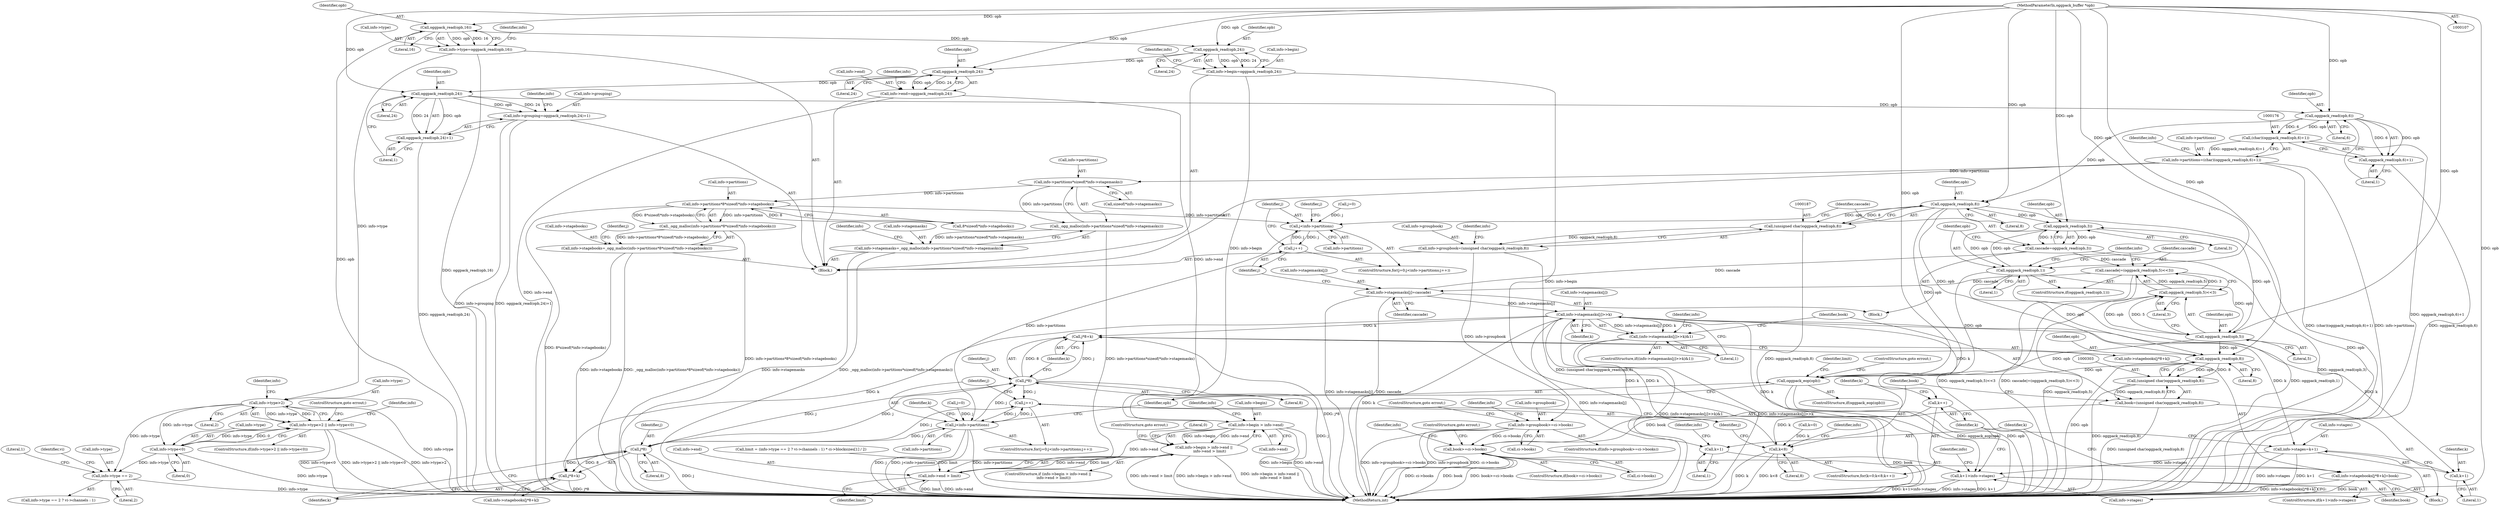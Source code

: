 digraph "0_Android_eeb4e45d5683f88488c083ecf142dc89bc3f0b47_9@API" {
"1000132" [label="(Call,oggpack_read(opb,16))"];
"1000110" [label="(MethodParameterIn,oggpack_buffer *opb)"];
"1000128" [label="(Call,info->type=oggpack_read(opb,16))"];
"1000137" [label="(Call,info->type>2)"];
"1000136" [label="(Call,info->type>2 || info->type<0)"];
"1000142" [label="(Call,info->type<0)"];
"1000361" [label="(Call,info->type == 2)"];
"1000152" [label="(Call,oggpack_read(opb,24))"];
"1000148" [label="(Call,info->begin=oggpack_read(opb,24))"];
"1000379" [label="(Call,info->begin > info->end)"];
"1000378" [label="(Call,info->begin > info->end ||\n          info->end > limit)"];
"1000386" [label="(Call,info->end > limit)"];
"1000159" [label="(Call,oggpack_read(opb,24))"];
"1000155" [label="(Call,info->end=oggpack_read(opb,24))"];
"1000167" [label="(Call,oggpack_read(opb,24))"];
"1000162" [label="(Call,info->grouping=oggpack_read(opb,24)+1)"];
"1000166" [label="(Call,oggpack_read(opb,24)+1)"];
"1000178" [label="(Call,oggpack_read(opb,6))"];
"1000175" [label="(Call,(char)(oggpack_read(opb,6)+1))"];
"1000171" [label="(Call,info->partitions=(char)(oggpack_read(opb,6)+1))"];
"1000205" [label="(Call,info->partitions*sizeof(*info->stagemasks))"];
"1000204" [label="(Call,_ogg_malloc(info->partitions*sizeof(*info->stagemasks)))"];
"1000200" [label="(Call,info->stagemasks=_ogg_malloc(info->partitions*sizeof(*info->stagemasks)))"];
"1000219" [label="(Call,info->partitions*8*sizeof(*info->stagebooks))"];
"1000218" [label="(Call,_ogg_malloc(info->partitions*8*sizeof(*info->stagebooks)))"];
"1000214" [label="(Call,info->stagebooks=_ogg_malloc(info->partitions*8*sizeof(*info->stagebooks)))"];
"1000234" [label="(Call,j<info->partitions)"];
"1000239" [label="(Call,j++)"];
"1000270" [label="(Call,j<info->partitions)"];
"1000275" [label="(Call,j++)"];
"1000320" [label="(Call,j*8)"];
"1000319" [label="(Call,j*8+k)"];
"1000347" [label="(Call,j*8)"];
"1000346" [label="(Call,j*8+k)"];
"1000177" [label="(Call,oggpack_read(opb,6)+1)"];
"1000188" [label="(Call,oggpack_read(opb,8))"];
"1000186" [label="(Call,(unsigned char)oggpack_read(opb,8))"];
"1000182" [label="(Call,info->groupbook=(unsigned char)oggpack_read(opb,8))"];
"1000192" [label="(Call,info->groupbook>=ci->books)"];
"1000308" [label="(Call,book>=ci->books)"];
"1000314" [label="(Call,info->stagebooks[j*8+k]=book)"];
"1000245" [label="(Call,oggpack_read(opb,3))"];
"1000243" [label="(Call,cascade=oggpack_read(opb,3))"];
"1000252" [label="(Call,cascade|=(oggpack_read(opb,5)<<3))"];
"1000259" [label="(Call,info->stagemasks[j]=cascade)"];
"1000290" [label="(Call,info->stagemasks[j]>>k)"];
"1000285" [label="(Call,k++)"];
"1000282" [label="(Call,k<8)"];
"1000289" [label="(Call,(info->stagemasks[j]>>k)&1)"];
"1000326" [label="(Call,k+1>info->stages)"];
"1000327" [label="(Call,k+1)"];
"1000333" [label="(Call,info->stages=k+1)"];
"1000337" [label="(Call,k+1)"];
"1000249" [label="(Call,oggpack_read(opb,1))"];
"1000255" [label="(Call,oggpack_read(opb,5))"];
"1000254" [label="(Call,oggpack_read(opb,5)<<3)"];
"1000304" [label="(Call,oggpack_read(opb,8))"];
"1000302" [label="(Call,(unsigned char)oggpack_read(opb,8))"];
"1000300" [label="(Call,book=(unsigned char)oggpack_read(opb,8))"];
"1000353" [label="(Call,oggpack_eop(opb))"];
"1000342" [label="(Call,info->stagebooks[j*8+k])"];
"1000177" [label="(Call,oggpack_read(opb,6)+1)"];
"1000305" [label="(Identifier,opb)"];
"1000215" [label="(Call,info->stagebooks)"];
"1000333" [label="(Call,info->stages=k+1)"];
"1000111" [label="(Block,)"];
"1000230" [label="(ControlStructure,for(j=0;j<info->partitions;j++))"];
"1000321" [label="(Identifier,j)"];
"1000153" [label="(Identifier,opb)"];
"1000235" [label="(Identifier,j)"];
"1000350" [label="(Identifier,k)"];
"1000358" [label="(Identifier,limit)"];
"1000236" [label="(Call,info->partitions)"];
"1000308" [label="(Call,book>=ci->books)"];
"1000247" [label="(Literal,3)"];
"1000360" [label="(Call,info->type == 2 ? vi->channels : 1)"];
"1000216" [label="(Identifier,info)"];
"1000400" [label="(MethodReturn,int)"];
"1000326" [label="(Call,k+1>info->stages)"];
"1000171" [label="(Call,info->partitions=(char)(oggpack_read(opb,6)+1))"];
"1000154" [label="(Literal,24)"];
"1000288" [label="(ControlStructure,if((info->stagemasks[j]>>k)&1))"];
"1000234" [label="(Call,j<info->partitions)"];
"1000354" [label="(Identifier,opb)"];
"1000240" [label="(Identifier,j)"];
"1000172" [label="(Call,info->partitions)"];
"1000265" [label="(Identifier,cascade)"];
"1000304" [label="(Call,oggpack_read(opb,8))"];
"1000268" [label="(Identifier,j)"];
"1000250" [label="(Identifier,opb)"];
"1000232" [label="(Identifier,j)"];
"1000285" [label="(Call,k++)"];
"1000293" [label="(Identifier,info)"];
"1000193" [label="(Call,info->groupbook)"];
"1000392" [label="(ControlStructure,goto errout;)"];
"1000255" [label="(Call,oggpack_read(opb,5))"];
"1000219" [label="(Call,info->partitions*8*sizeof(*info->stagebooks))"];
"1000180" [label="(Literal,6)"];
"1000266" [label="(ControlStructure,for(j=0;j<info->partitions;j++))"];
"1000378" [label="(Call,info->begin > info->end ||\n          info->end > limit)"];
"1000258" [label="(Literal,3)"];
"1000361" [label="(Call,info->type == 2)"];
"1000147" [label="(ControlStructure,goto errout;)"];
"1000142" [label="(Call,info->type<0)"];
"1000184" [label="(Identifier,info)"];
"1000344" [label="(Identifier,info)"];
"1000199" [label="(ControlStructure,goto errout;)"];
"1000320" [label="(Call,j*8)"];
"1000357" [label="(Call,limit = (info->type == 2 ? vi->channels : 1) * ci->blocksizes[1] / 2)"];
"1000383" [label="(Call,info->end)"];
"1000329" [label="(Literal,1)"];
"1000135" [label="(ControlStructure,if(info->type>2 || info->type<0))"];
"1000386" [label="(Call,info->end > limit)"];
"1000272" [label="(Call,info->partitions)"];
"1000110" [label="(MethodParameterIn,oggpack_buffer *opb)"];
"1000156" [label="(Call,info->end)"];
"1000278" [label="(ControlStructure,for(k=0;k<8;k++))"];
"1000262" [label="(Identifier,info)"];
"1000335" [label="(Identifier,info)"];
"1000183" [label="(Call,info->groupbook)"];
"1000241" [label="(Block,)"];
"1000348" [label="(Identifier,j)"];
"1000249" [label="(Call,oggpack_read(opb,1))"];
"1000271" [label="(Identifier,j)"];
"1000192" [label="(Call,info->groupbook>=ci->books)"];
"1000314" [label="(Call,info->stagebooks[j*8+k]=book)"];
"1000390" [label="(Identifier,limit)"];
"1000388" [label="(Identifier,info)"];
"1000347" [label="(Call,j*8)"];
"1000322" [label="(Literal,8)"];
"1000166" [label="(Call,oggpack_read(opb,24)+1)"];
"1000317" [label="(Identifier,info)"];
"1000139" [label="(Identifier,info)"];
"1000310" [label="(Call,ci->books)"];
"1000315" [label="(Call,info->stagebooks[j*8+k])"];
"1000173" [label="(Identifier,info)"];
"1000324" [label="(Identifier,book)"];
"1000280" [label="(Identifier,k)"];
"1000296" [label="(Identifier,k)"];
"1000270" [label="(Call,j<info->partitions)"];
"1000338" [label="(Identifier,k)"];
"1000161" [label="(Literal,24)"];
"1000346" [label="(Call,j*8+k)"];
"1000128" [label="(Call,info->type=oggpack_read(opb,16))"];
"1000231" [label="(Call,j=0)"];
"1000182" [label="(Call,info->groupbook=(unsigned char)oggpack_read(opb,8))"];
"1000214" [label="(Call,info->stagebooks=_ogg_malloc(info->partitions*8*sizeof(*info->stagebooks)))"];
"1000309" [label="(Identifier,book)"];
"1000323" [label="(Identifier,k)"];
"1000194" [label="(Identifier,info)"];
"1000205" [label="(Call,info->partitions*sizeof(*info->stagemasks))"];
"1000129" [label="(Call,info->type)"];
"1000206" [label="(Call,info->partitions)"];
"1000289" [label="(Call,(info->stagemasks[j]>>k)&1)"];
"1000353" [label="(Call,oggpack_eop(opb))"];
"1000284" [label="(Literal,8)"];
"1000175" [label="(Call,(char)(oggpack_read(opb,6)+1))"];
"1000196" [label="(Call,ci->books)"];
"1000152" [label="(Call,oggpack_read(opb,24))"];
"1000202" [label="(Identifier,info)"];
"1000168" [label="(Identifier,opb)"];
"1000220" [label="(Call,info->partitions)"];
"1000188" [label="(Call,oggpack_read(opb,8))"];
"1000259" [label="(Call,info->stagemasks[j]=cascade)"];
"1000159" [label="(Call,oggpack_read(opb,24))"];
"1000189" [label="(Identifier,opb)"];
"1000302" [label="(Call,(unsigned char)oggpack_read(opb,8))"];
"1000162" [label="(Call,info->grouping=oggpack_read(opb,24)+1)"];
"1000283" [label="(Identifier,k)"];
"1000367" [label="(Identifier,vi)"];
"1000297" [label="(Literal,1)"];
"1000301" [label="(Identifier,book)"];
"1000267" [label="(Call,j=0)"];
"1000245" [label="(Call,oggpack_read(opb,3))"];
"1000254" [label="(Call,oggpack_read(opb,5)<<3)"];
"1000276" [label="(Identifier,j)"];
"1000291" [label="(Call,info->stagemasks[j])"];
"1000146" [label="(Literal,0)"];
"1000150" [label="(Identifier,info)"];
"1000387" [label="(Call,info->end)"];
"1000190" [label="(Literal,8)"];
"1000327" [label="(Call,k+1)"];
"1000279" [label="(Call,k=0)"];
"1000141" [label="(Literal,2)"];
"1000169" [label="(Literal,24)"];
"1000191" [label="(ControlStructure,if(info->groupbook>=ci->books))"];
"1000149" [label="(Call,info->begin)"];
"1000256" [label="(Identifier,opb)"];
"1000377" [label="(ControlStructure,if (info->begin > info->end ||\n          info->end > limit))"];
"1000337" [label="(Call,k+1)"];
"1000160" [label="(Identifier,opb)"];
"1000218" [label="(Call,_ogg_malloc(info->partitions*8*sizeof(*info->stagebooks)))"];
"1000325" [label="(ControlStructure,if(k+1>info->stages))"];
"1000157" [label="(Identifier,info)"];
"1000246" [label="(Identifier,opb)"];
"1000239" [label="(Call,j++)"];
"1000275" [label="(Call,j++)"];
"1000282" [label="(Call,k<8)"];
"1000362" [label="(Call,info->type)"];
"1000181" [label="(Literal,1)"];
"1000138" [label="(Call,info->type)"];
"1000167" [label="(Call,oggpack_read(opb,24))"];
"1000178" [label="(Call,oggpack_read(opb,6))"];
"1000243" [label="(Call,cascade=oggpack_read(opb,3))"];
"1000253" [label="(Identifier,cascade)"];
"1000155" [label="(Call,info->end=oggpack_read(opb,24))"];
"1000209" [label="(Call,sizeof(*info->stagemasks))"];
"1000394" [label="(Literal,0)"];
"1000133" [label="(Identifier,opb)"];
"1000290" [label="(Call,info->stagemasks[j]>>k)"];
"1000352" [label="(ControlStructure,if(oggpack_eop(opb)))"];
"1000204" [label="(Call,_ogg_malloc(info->partitions*sizeof(*info->stagemasks)))"];
"1000186" [label="(Call,(unsigned char)oggpack_read(opb,8))"];
"1000132" [label="(Call,oggpack_read(opb,16))"];
"1000349" [label="(Literal,8)"];
"1000334" [label="(Call,info->stages)"];
"1000380" [label="(Call,info->begin)"];
"1000330" [label="(Call,info->stages)"];
"1000257" [label="(Literal,5)"];
"1000365" [label="(Literal,2)"];
"1000148" [label="(Call,info->begin=oggpack_read(opb,24))"];
"1000163" [label="(Call,info->grouping)"];
"1000244" [label="(Identifier,cascade)"];
"1000369" [label="(Literal,1)"];
"1000328" [label="(Identifier,k)"];
"1000137" [label="(Call,info->type>2)"];
"1000379" [label="(Call,info->begin > info->end)"];
"1000252" [label="(Call,cascade|=(oggpack_read(opb,5)<<3))"];
"1000313" [label="(ControlStructure,goto errout;)"];
"1000298" [label="(Block,)"];
"1000339" [label="(Literal,1)"];
"1000144" [label="(Identifier,info)"];
"1000179" [label="(Identifier,opb)"];
"1000201" [label="(Call,info->stagemasks)"];
"1000260" [label="(Call,info->stagemasks[j])"];
"1000300" [label="(Call,book=(unsigned char)oggpack_read(opb,8))"];
"1000319" [label="(Call,j*8+k)"];
"1000223" [label="(Call,8*sizeof(*info->stagebooks))"];
"1000164" [label="(Identifier,info)"];
"1000170" [label="(Literal,1)"];
"1000331" [label="(Identifier,info)"];
"1000306" [label="(Literal,8)"];
"1000355" [label="(ControlStructure,goto errout;)"];
"1000136" [label="(Call,info->type>2 || info->type<0)"];
"1000307" [label="(ControlStructure,if(book>=ci->books))"];
"1000200" [label="(Call,info->stagemasks=_ogg_malloc(info->partitions*sizeof(*info->stagemasks)))"];
"1000251" [label="(Literal,1)"];
"1000286" [label="(Identifier,k)"];
"1000248" [label="(ControlStructure,if(oggpack_read(opb,1)))"];
"1000134" [label="(Literal,16)"];
"1000143" [label="(Call,info->type)"];
"1000132" -> "1000128"  [label="AST: "];
"1000132" -> "1000134"  [label="CFG: "];
"1000133" -> "1000132"  [label="AST: "];
"1000134" -> "1000132"  [label="AST: "];
"1000128" -> "1000132"  [label="CFG: "];
"1000132" -> "1000400"  [label="DDG: opb"];
"1000132" -> "1000128"  [label="DDG: opb"];
"1000132" -> "1000128"  [label="DDG: 16"];
"1000110" -> "1000132"  [label="DDG: opb"];
"1000132" -> "1000152"  [label="DDG: opb"];
"1000110" -> "1000107"  [label="AST: "];
"1000110" -> "1000400"  [label="DDG: opb"];
"1000110" -> "1000152"  [label="DDG: opb"];
"1000110" -> "1000159"  [label="DDG: opb"];
"1000110" -> "1000167"  [label="DDG: opb"];
"1000110" -> "1000178"  [label="DDG: opb"];
"1000110" -> "1000188"  [label="DDG: opb"];
"1000110" -> "1000245"  [label="DDG: opb"];
"1000110" -> "1000249"  [label="DDG: opb"];
"1000110" -> "1000255"  [label="DDG: opb"];
"1000110" -> "1000304"  [label="DDG: opb"];
"1000110" -> "1000353"  [label="DDG: opb"];
"1000128" -> "1000111"  [label="AST: "];
"1000129" -> "1000128"  [label="AST: "];
"1000139" -> "1000128"  [label="CFG: "];
"1000128" -> "1000400"  [label="DDG: oggpack_read(opb,16)"];
"1000128" -> "1000137"  [label="DDG: info->type"];
"1000137" -> "1000136"  [label="AST: "];
"1000137" -> "1000141"  [label="CFG: "];
"1000138" -> "1000137"  [label="AST: "];
"1000141" -> "1000137"  [label="AST: "];
"1000144" -> "1000137"  [label="CFG: "];
"1000136" -> "1000137"  [label="CFG: "];
"1000137" -> "1000400"  [label="DDG: info->type"];
"1000137" -> "1000136"  [label="DDG: info->type"];
"1000137" -> "1000136"  [label="DDG: 2"];
"1000137" -> "1000142"  [label="DDG: info->type"];
"1000137" -> "1000361"  [label="DDG: info->type"];
"1000136" -> "1000135"  [label="AST: "];
"1000136" -> "1000142"  [label="CFG: "];
"1000142" -> "1000136"  [label="AST: "];
"1000147" -> "1000136"  [label="CFG: "];
"1000150" -> "1000136"  [label="CFG: "];
"1000136" -> "1000400"  [label="DDG: info->type<0"];
"1000136" -> "1000400"  [label="DDG: info->type>2 || info->type<0"];
"1000136" -> "1000400"  [label="DDG: info->type>2"];
"1000142" -> "1000136"  [label="DDG: info->type"];
"1000142" -> "1000136"  [label="DDG: 0"];
"1000142" -> "1000146"  [label="CFG: "];
"1000143" -> "1000142"  [label="AST: "];
"1000146" -> "1000142"  [label="AST: "];
"1000142" -> "1000400"  [label="DDG: info->type"];
"1000142" -> "1000361"  [label="DDG: info->type"];
"1000361" -> "1000360"  [label="AST: "];
"1000361" -> "1000365"  [label="CFG: "];
"1000362" -> "1000361"  [label="AST: "];
"1000365" -> "1000361"  [label="AST: "];
"1000367" -> "1000361"  [label="CFG: "];
"1000369" -> "1000361"  [label="CFG: "];
"1000361" -> "1000400"  [label="DDG: info->type"];
"1000152" -> "1000148"  [label="AST: "];
"1000152" -> "1000154"  [label="CFG: "];
"1000153" -> "1000152"  [label="AST: "];
"1000154" -> "1000152"  [label="AST: "];
"1000148" -> "1000152"  [label="CFG: "];
"1000152" -> "1000148"  [label="DDG: opb"];
"1000152" -> "1000148"  [label="DDG: 24"];
"1000152" -> "1000159"  [label="DDG: opb"];
"1000148" -> "1000111"  [label="AST: "];
"1000149" -> "1000148"  [label="AST: "];
"1000157" -> "1000148"  [label="CFG: "];
"1000148" -> "1000400"  [label="DDG: info->begin"];
"1000148" -> "1000379"  [label="DDG: info->begin"];
"1000379" -> "1000378"  [label="AST: "];
"1000379" -> "1000383"  [label="CFG: "];
"1000380" -> "1000379"  [label="AST: "];
"1000383" -> "1000379"  [label="AST: "];
"1000388" -> "1000379"  [label="CFG: "];
"1000378" -> "1000379"  [label="CFG: "];
"1000379" -> "1000400"  [label="DDG: info->end"];
"1000379" -> "1000400"  [label="DDG: info->begin"];
"1000379" -> "1000378"  [label="DDG: info->begin"];
"1000379" -> "1000378"  [label="DDG: info->end"];
"1000155" -> "1000379"  [label="DDG: info->end"];
"1000379" -> "1000386"  [label="DDG: info->end"];
"1000378" -> "1000377"  [label="AST: "];
"1000378" -> "1000386"  [label="CFG: "];
"1000386" -> "1000378"  [label="AST: "];
"1000392" -> "1000378"  [label="CFG: "];
"1000394" -> "1000378"  [label="CFG: "];
"1000378" -> "1000400"  [label="DDG: info->begin > info->end"];
"1000378" -> "1000400"  [label="DDG: info->begin > info->end ||\n          info->end > limit"];
"1000378" -> "1000400"  [label="DDG: info->end > limit"];
"1000386" -> "1000378"  [label="DDG: info->end"];
"1000386" -> "1000378"  [label="DDG: limit"];
"1000386" -> "1000390"  [label="CFG: "];
"1000387" -> "1000386"  [label="AST: "];
"1000390" -> "1000386"  [label="AST: "];
"1000386" -> "1000400"  [label="DDG: info->end"];
"1000386" -> "1000400"  [label="DDG: limit"];
"1000357" -> "1000386"  [label="DDG: limit"];
"1000159" -> "1000155"  [label="AST: "];
"1000159" -> "1000161"  [label="CFG: "];
"1000160" -> "1000159"  [label="AST: "];
"1000161" -> "1000159"  [label="AST: "];
"1000155" -> "1000159"  [label="CFG: "];
"1000159" -> "1000155"  [label="DDG: opb"];
"1000159" -> "1000155"  [label="DDG: 24"];
"1000159" -> "1000167"  [label="DDG: opb"];
"1000155" -> "1000111"  [label="AST: "];
"1000156" -> "1000155"  [label="AST: "];
"1000164" -> "1000155"  [label="CFG: "];
"1000155" -> "1000400"  [label="DDG: info->end"];
"1000167" -> "1000166"  [label="AST: "];
"1000167" -> "1000169"  [label="CFG: "];
"1000168" -> "1000167"  [label="AST: "];
"1000169" -> "1000167"  [label="AST: "];
"1000170" -> "1000167"  [label="CFG: "];
"1000167" -> "1000162"  [label="DDG: opb"];
"1000167" -> "1000162"  [label="DDG: 24"];
"1000167" -> "1000166"  [label="DDG: opb"];
"1000167" -> "1000166"  [label="DDG: 24"];
"1000167" -> "1000178"  [label="DDG: opb"];
"1000162" -> "1000111"  [label="AST: "];
"1000162" -> "1000166"  [label="CFG: "];
"1000163" -> "1000162"  [label="AST: "];
"1000166" -> "1000162"  [label="AST: "];
"1000173" -> "1000162"  [label="CFG: "];
"1000162" -> "1000400"  [label="DDG: oggpack_read(opb,24)+1"];
"1000162" -> "1000400"  [label="DDG: info->grouping"];
"1000166" -> "1000170"  [label="CFG: "];
"1000170" -> "1000166"  [label="AST: "];
"1000166" -> "1000400"  [label="DDG: oggpack_read(opb,24)"];
"1000178" -> "1000177"  [label="AST: "];
"1000178" -> "1000180"  [label="CFG: "];
"1000179" -> "1000178"  [label="AST: "];
"1000180" -> "1000178"  [label="AST: "];
"1000181" -> "1000178"  [label="CFG: "];
"1000178" -> "1000175"  [label="DDG: opb"];
"1000178" -> "1000175"  [label="DDG: 6"];
"1000178" -> "1000177"  [label="DDG: opb"];
"1000178" -> "1000177"  [label="DDG: 6"];
"1000178" -> "1000188"  [label="DDG: opb"];
"1000175" -> "1000171"  [label="AST: "];
"1000175" -> "1000177"  [label="CFG: "];
"1000176" -> "1000175"  [label="AST: "];
"1000177" -> "1000175"  [label="AST: "];
"1000171" -> "1000175"  [label="CFG: "];
"1000175" -> "1000400"  [label="DDG: oggpack_read(opb,6)+1"];
"1000175" -> "1000171"  [label="DDG: oggpack_read(opb,6)+1"];
"1000171" -> "1000111"  [label="AST: "];
"1000172" -> "1000171"  [label="AST: "];
"1000184" -> "1000171"  [label="CFG: "];
"1000171" -> "1000400"  [label="DDG: info->partitions"];
"1000171" -> "1000400"  [label="DDG: (char)(oggpack_read(opb,6)+1)"];
"1000171" -> "1000205"  [label="DDG: info->partitions"];
"1000205" -> "1000204"  [label="AST: "];
"1000205" -> "1000209"  [label="CFG: "];
"1000206" -> "1000205"  [label="AST: "];
"1000209" -> "1000205"  [label="AST: "];
"1000204" -> "1000205"  [label="CFG: "];
"1000205" -> "1000204"  [label="DDG: info->partitions"];
"1000205" -> "1000219"  [label="DDG: info->partitions"];
"1000204" -> "1000200"  [label="AST: "];
"1000200" -> "1000204"  [label="CFG: "];
"1000204" -> "1000400"  [label="DDG: info->partitions*sizeof(*info->stagemasks)"];
"1000204" -> "1000200"  [label="DDG: info->partitions*sizeof(*info->stagemasks)"];
"1000200" -> "1000111"  [label="AST: "];
"1000201" -> "1000200"  [label="AST: "];
"1000216" -> "1000200"  [label="CFG: "];
"1000200" -> "1000400"  [label="DDG: info->stagemasks"];
"1000200" -> "1000400"  [label="DDG: _ogg_malloc(info->partitions*sizeof(*info->stagemasks))"];
"1000219" -> "1000218"  [label="AST: "];
"1000219" -> "1000223"  [label="CFG: "];
"1000220" -> "1000219"  [label="AST: "];
"1000223" -> "1000219"  [label="AST: "];
"1000218" -> "1000219"  [label="CFG: "];
"1000219" -> "1000400"  [label="DDG: 8*sizeof(*info->stagebooks)"];
"1000219" -> "1000218"  [label="DDG: info->partitions"];
"1000219" -> "1000218"  [label="DDG: 8*sizeof(*info->stagebooks)"];
"1000223" -> "1000219"  [label="DDG: 8"];
"1000219" -> "1000234"  [label="DDG: info->partitions"];
"1000218" -> "1000214"  [label="AST: "];
"1000214" -> "1000218"  [label="CFG: "];
"1000218" -> "1000400"  [label="DDG: info->partitions*8*sizeof(*info->stagebooks)"];
"1000218" -> "1000214"  [label="DDG: info->partitions*8*sizeof(*info->stagebooks)"];
"1000214" -> "1000111"  [label="AST: "];
"1000215" -> "1000214"  [label="AST: "];
"1000232" -> "1000214"  [label="CFG: "];
"1000214" -> "1000400"  [label="DDG: _ogg_malloc(info->partitions*8*sizeof(*info->stagebooks))"];
"1000214" -> "1000400"  [label="DDG: info->stagebooks"];
"1000234" -> "1000230"  [label="AST: "];
"1000234" -> "1000236"  [label="CFG: "];
"1000235" -> "1000234"  [label="AST: "];
"1000236" -> "1000234"  [label="AST: "];
"1000244" -> "1000234"  [label="CFG: "];
"1000268" -> "1000234"  [label="CFG: "];
"1000239" -> "1000234"  [label="DDG: j"];
"1000231" -> "1000234"  [label="DDG: j"];
"1000234" -> "1000239"  [label="DDG: j"];
"1000234" -> "1000270"  [label="DDG: info->partitions"];
"1000239" -> "1000230"  [label="AST: "];
"1000239" -> "1000240"  [label="CFG: "];
"1000240" -> "1000239"  [label="AST: "];
"1000235" -> "1000239"  [label="CFG: "];
"1000270" -> "1000266"  [label="AST: "];
"1000270" -> "1000272"  [label="CFG: "];
"1000271" -> "1000270"  [label="AST: "];
"1000272" -> "1000270"  [label="AST: "];
"1000280" -> "1000270"  [label="CFG: "];
"1000354" -> "1000270"  [label="CFG: "];
"1000270" -> "1000400"  [label="DDG: j<info->partitions"];
"1000270" -> "1000400"  [label="DDG: info->partitions"];
"1000270" -> "1000400"  [label="DDG: j"];
"1000267" -> "1000270"  [label="DDG: j"];
"1000275" -> "1000270"  [label="DDG: j"];
"1000270" -> "1000275"  [label="DDG: j"];
"1000270" -> "1000320"  [label="DDG: j"];
"1000270" -> "1000347"  [label="DDG: j"];
"1000275" -> "1000266"  [label="AST: "];
"1000275" -> "1000276"  [label="CFG: "];
"1000276" -> "1000275"  [label="AST: "];
"1000271" -> "1000275"  [label="CFG: "];
"1000347" -> "1000275"  [label="DDG: j"];
"1000320" -> "1000275"  [label="DDG: j"];
"1000320" -> "1000319"  [label="AST: "];
"1000320" -> "1000322"  [label="CFG: "];
"1000321" -> "1000320"  [label="AST: "];
"1000322" -> "1000320"  [label="AST: "];
"1000323" -> "1000320"  [label="CFG: "];
"1000320" -> "1000400"  [label="DDG: j"];
"1000320" -> "1000319"  [label="DDG: j"];
"1000320" -> "1000319"  [label="DDG: 8"];
"1000347" -> "1000320"  [label="DDG: j"];
"1000320" -> "1000347"  [label="DDG: j"];
"1000319" -> "1000315"  [label="AST: "];
"1000319" -> "1000323"  [label="CFG: "];
"1000323" -> "1000319"  [label="AST: "];
"1000315" -> "1000319"  [label="CFG: "];
"1000319" -> "1000400"  [label="DDG: j*8"];
"1000290" -> "1000319"  [label="DDG: k"];
"1000347" -> "1000346"  [label="AST: "];
"1000347" -> "1000349"  [label="CFG: "];
"1000348" -> "1000347"  [label="AST: "];
"1000349" -> "1000347"  [label="AST: "];
"1000350" -> "1000347"  [label="CFG: "];
"1000347" -> "1000400"  [label="DDG: j"];
"1000347" -> "1000346"  [label="DDG: j"];
"1000347" -> "1000346"  [label="DDG: 8"];
"1000346" -> "1000342"  [label="AST: "];
"1000346" -> "1000350"  [label="CFG: "];
"1000350" -> "1000346"  [label="AST: "];
"1000342" -> "1000346"  [label="CFG: "];
"1000346" -> "1000400"  [label="DDG: j*8"];
"1000290" -> "1000346"  [label="DDG: k"];
"1000177" -> "1000181"  [label="CFG: "];
"1000181" -> "1000177"  [label="AST: "];
"1000177" -> "1000400"  [label="DDG: oggpack_read(opb,6)"];
"1000188" -> "1000186"  [label="AST: "];
"1000188" -> "1000190"  [label="CFG: "];
"1000189" -> "1000188"  [label="AST: "];
"1000190" -> "1000188"  [label="AST: "];
"1000186" -> "1000188"  [label="CFG: "];
"1000188" -> "1000400"  [label="DDG: opb"];
"1000188" -> "1000186"  [label="DDG: opb"];
"1000188" -> "1000186"  [label="DDG: 8"];
"1000188" -> "1000245"  [label="DDG: opb"];
"1000188" -> "1000304"  [label="DDG: opb"];
"1000188" -> "1000353"  [label="DDG: opb"];
"1000186" -> "1000182"  [label="AST: "];
"1000187" -> "1000186"  [label="AST: "];
"1000182" -> "1000186"  [label="CFG: "];
"1000186" -> "1000400"  [label="DDG: oggpack_read(opb,8)"];
"1000186" -> "1000182"  [label="DDG: oggpack_read(opb,8)"];
"1000182" -> "1000111"  [label="AST: "];
"1000183" -> "1000182"  [label="AST: "];
"1000194" -> "1000182"  [label="CFG: "];
"1000182" -> "1000400"  [label="DDG: (unsigned char)oggpack_read(opb,8)"];
"1000182" -> "1000192"  [label="DDG: info->groupbook"];
"1000192" -> "1000191"  [label="AST: "];
"1000192" -> "1000196"  [label="CFG: "];
"1000193" -> "1000192"  [label="AST: "];
"1000196" -> "1000192"  [label="AST: "];
"1000199" -> "1000192"  [label="CFG: "];
"1000202" -> "1000192"  [label="CFG: "];
"1000192" -> "1000400"  [label="DDG: info->groupbook"];
"1000192" -> "1000400"  [label="DDG: ci->books"];
"1000192" -> "1000400"  [label="DDG: info->groupbook>=ci->books"];
"1000192" -> "1000308"  [label="DDG: ci->books"];
"1000308" -> "1000307"  [label="AST: "];
"1000308" -> "1000310"  [label="CFG: "];
"1000309" -> "1000308"  [label="AST: "];
"1000310" -> "1000308"  [label="AST: "];
"1000313" -> "1000308"  [label="CFG: "];
"1000317" -> "1000308"  [label="CFG: "];
"1000308" -> "1000400"  [label="DDG: ci->books"];
"1000308" -> "1000400"  [label="DDG: book"];
"1000308" -> "1000400"  [label="DDG: book>=ci->books"];
"1000300" -> "1000308"  [label="DDG: book"];
"1000308" -> "1000314"  [label="DDG: book"];
"1000314" -> "1000298"  [label="AST: "];
"1000314" -> "1000324"  [label="CFG: "];
"1000315" -> "1000314"  [label="AST: "];
"1000324" -> "1000314"  [label="AST: "];
"1000328" -> "1000314"  [label="CFG: "];
"1000314" -> "1000400"  [label="DDG: info->stagebooks[j*8+k]"];
"1000314" -> "1000400"  [label="DDG: book"];
"1000245" -> "1000243"  [label="AST: "];
"1000245" -> "1000247"  [label="CFG: "];
"1000246" -> "1000245"  [label="AST: "];
"1000247" -> "1000245"  [label="AST: "];
"1000243" -> "1000245"  [label="CFG: "];
"1000245" -> "1000243"  [label="DDG: opb"];
"1000245" -> "1000243"  [label="DDG: 3"];
"1000249" -> "1000245"  [label="DDG: opb"];
"1000255" -> "1000245"  [label="DDG: opb"];
"1000245" -> "1000249"  [label="DDG: opb"];
"1000243" -> "1000241"  [label="AST: "];
"1000244" -> "1000243"  [label="AST: "];
"1000250" -> "1000243"  [label="CFG: "];
"1000243" -> "1000400"  [label="DDG: oggpack_read(opb,3)"];
"1000243" -> "1000252"  [label="DDG: cascade"];
"1000243" -> "1000259"  [label="DDG: cascade"];
"1000252" -> "1000248"  [label="AST: "];
"1000252" -> "1000254"  [label="CFG: "];
"1000253" -> "1000252"  [label="AST: "];
"1000254" -> "1000252"  [label="AST: "];
"1000262" -> "1000252"  [label="CFG: "];
"1000252" -> "1000400"  [label="DDG: oggpack_read(opb,5)<<3"];
"1000252" -> "1000400"  [label="DDG: cascade|=(oggpack_read(opb,5)<<3)"];
"1000254" -> "1000252"  [label="DDG: oggpack_read(opb,5)"];
"1000254" -> "1000252"  [label="DDG: 3"];
"1000252" -> "1000259"  [label="DDG: cascade"];
"1000259" -> "1000241"  [label="AST: "];
"1000259" -> "1000265"  [label="CFG: "];
"1000260" -> "1000259"  [label="AST: "];
"1000265" -> "1000259"  [label="AST: "];
"1000240" -> "1000259"  [label="CFG: "];
"1000259" -> "1000400"  [label="DDG: info->stagemasks[j]"];
"1000259" -> "1000400"  [label="DDG: cascade"];
"1000259" -> "1000290"  [label="DDG: info->stagemasks[j]"];
"1000290" -> "1000289"  [label="AST: "];
"1000290" -> "1000296"  [label="CFG: "];
"1000291" -> "1000290"  [label="AST: "];
"1000296" -> "1000290"  [label="AST: "];
"1000297" -> "1000290"  [label="CFG: "];
"1000290" -> "1000400"  [label="DDG: info->stagemasks[j]"];
"1000290" -> "1000400"  [label="DDG: k"];
"1000290" -> "1000285"  [label="DDG: k"];
"1000290" -> "1000289"  [label="DDG: info->stagemasks[j]"];
"1000290" -> "1000289"  [label="DDG: k"];
"1000282" -> "1000290"  [label="DDG: k"];
"1000290" -> "1000326"  [label="DDG: k"];
"1000290" -> "1000327"  [label="DDG: k"];
"1000290" -> "1000333"  [label="DDG: k"];
"1000290" -> "1000337"  [label="DDG: k"];
"1000285" -> "1000278"  [label="AST: "];
"1000285" -> "1000286"  [label="CFG: "];
"1000286" -> "1000285"  [label="AST: "];
"1000283" -> "1000285"  [label="CFG: "];
"1000285" -> "1000282"  [label="DDG: k"];
"1000282" -> "1000278"  [label="AST: "];
"1000282" -> "1000284"  [label="CFG: "];
"1000283" -> "1000282"  [label="AST: "];
"1000284" -> "1000282"  [label="AST: "];
"1000293" -> "1000282"  [label="CFG: "];
"1000276" -> "1000282"  [label="CFG: "];
"1000282" -> "1000400"  [label="DDG: k<8"];
"1000282" -> "1000400"  [label="DDG: k"];
"1000279" -> "1000282"  [label="DDG: k"];
"1000289" -> "1000288"  [label="AST: "];
"1000289" -> "1000297"  [label="CFG: "];
"1000297" -> "1000289"  [label="AST: "];
"1000301" -> "1000289"  [label="CFG: "];
"1000344" -> "1000289"  [label="CFG: "];
"1000289" -> "1000400"  [label="DDG: info->stagemasks[j]>>k"];
"1000289" -> "1000400"  [label="DDG: (info->stagemasks[j]>>k)&1"];
"1000326" -> "1000325"  [label="AST: "];
"1000326" -> "1000330"  [label="CFG: "];
"1000327" -> "1000326"  [label="AST: "];
"1000330" -> "1000326"  [label="AST: "];
"1000335" -> "1000326"  [label="CFG: "];
"1000286" -> "1000326"  [label="CFG: "];
"1000326" -> "1000400"  [label="DDG: k+1>info->stages"];
"1000326" -> "1000400"  [label="DDG: info->stages"];
"1000326" -> "1000400"  [label="DDG: k+1"];
"1000333" -> "1000326"  [label="DDG: info->stages"];
"1000327" -> "1000329"  [label="CFG: "];
"1000328" -> "1000327"  [label="AST: "];
"1000329" -> "1000327"  [label="AST: "];
"1000331" -> "1000327"  [label="CFG: "];
"1000333" -> "1000325"  [label="AST: "];
"1000333" -> "1000337"  [label="CFG: "];
"1000334" -> "1000333"  [label="AST: "];
"1000337" -> "1000333"  [label="AST: "];
"1000286" -> "1000333"  [label="CFG: "];
"1000333" -> "1000400"  [label="DDG: info->stages"];
"1000333" -> "1000400"  [label="DDG: k+1"];
"1000337" -> "1000339"  [label="CFG: "];
"1000338" -> "1000337"  [label="AST: "];
"1000339" -> "1000337"  [label="AST: "];
"1000249" -> "1000248"  [label="AST: "];
"1000249" -> "1000251"  [label="CFG: "];
"1000250" -> "1000249"  [label="AST: "];
"1000251" -> "1000249"  [label="AST: "];
"1000253" -> "1000249"  [label="CFG: "];
"1000262" -> "1000249"  [label="CFG: "];
"1000249" -> "1000400"  [label="DDG: oggpack_read(opb,1)"];
"1000249" -> "1000255"  [label="DDG: opb"];
"1000249" -> "1000304"  [label="DDG: opb"];
"1000249" -> "1000353"  [label="DDG: opb"];
"1000255" -> "1000254"  [label="AST: "];
"1000255" -> "1000257"  [label="CFG: "];
"1000256" -> "1000255"  [label="AST: "];
"1000257" -> "1000255"  [label="AST: "];
"1000258" -> "1000255"  [label="CFG: "];
"1000255" -> "1000254"  [label="DDG: opb"];
"1000255" -> "1000254"  [label="DDG: 5"];
"1000255" -> "1000304"  [label="DDG: opb"];
"1000255" -> "1000353"  [label="DDG: opb"];
"1000254" -> "1000258"  [label="CFG: "];
"1000258" -> "1000254"  [label="AST: "];
"1000254" -> "1000400"  [label="DDG: oggpack_read(opb,5)"];
"1000304" -> "1000302"  [label="AST: "];
"1000304" -> "1000306"  [label="CFG: "];
"1000305" -> "1000304"  [label="AST: "];
"1000306" -> "1000304"  [label="AST: "];
"1000302" -> "1000304"  [label="CFG: "];
"1000304" -> "1000400"  [label="DDG: opb"];
"1000304" -> "1000302"  [label="DDG: opb"];
"1000304" -> "1000302"  [label="DDG: 8"];
"1000304" -> "1000353"  [label="DDG: opb"];
"1000302" -> "1000300"  [label="AST: "];
"1000303" -> "1000302"  [label="AST: "];
"1000300" -> "1000302"  [label="CFG: "];
"1000302" -> "1000400"  [label="DDG: oggpack_read(opb,8)"];
"1000302" -> "1000300"  [label="DDG: oggpack_read(opb,8)"];
"1000300" -> "1000298"  [label="AST: "];
"1000301" -> "1000300"  [label="AST: "];
"1000309" -> "1000300"  [label="CFG: "];
"1000300" -> "1000400"  [label="DDG: (unsigned char)oggpack_read(opb,8)"];
"1000353" -> "1000352"  [label="AST: "];
"1000353" -> "1000354"  [label="CFG: "];
"1000354" -> "1000353"  [label="AST: "];
"1000355" -> "1000353"  [label="CFG: "];
"1000358" -> "1000353"  [label="CFG: "];
"1000353" -> "1000400"  [label="DDG: oggpack_eop(opb)"];
"1000353" -> "1000400"  [label="DDG: opb"];
}
